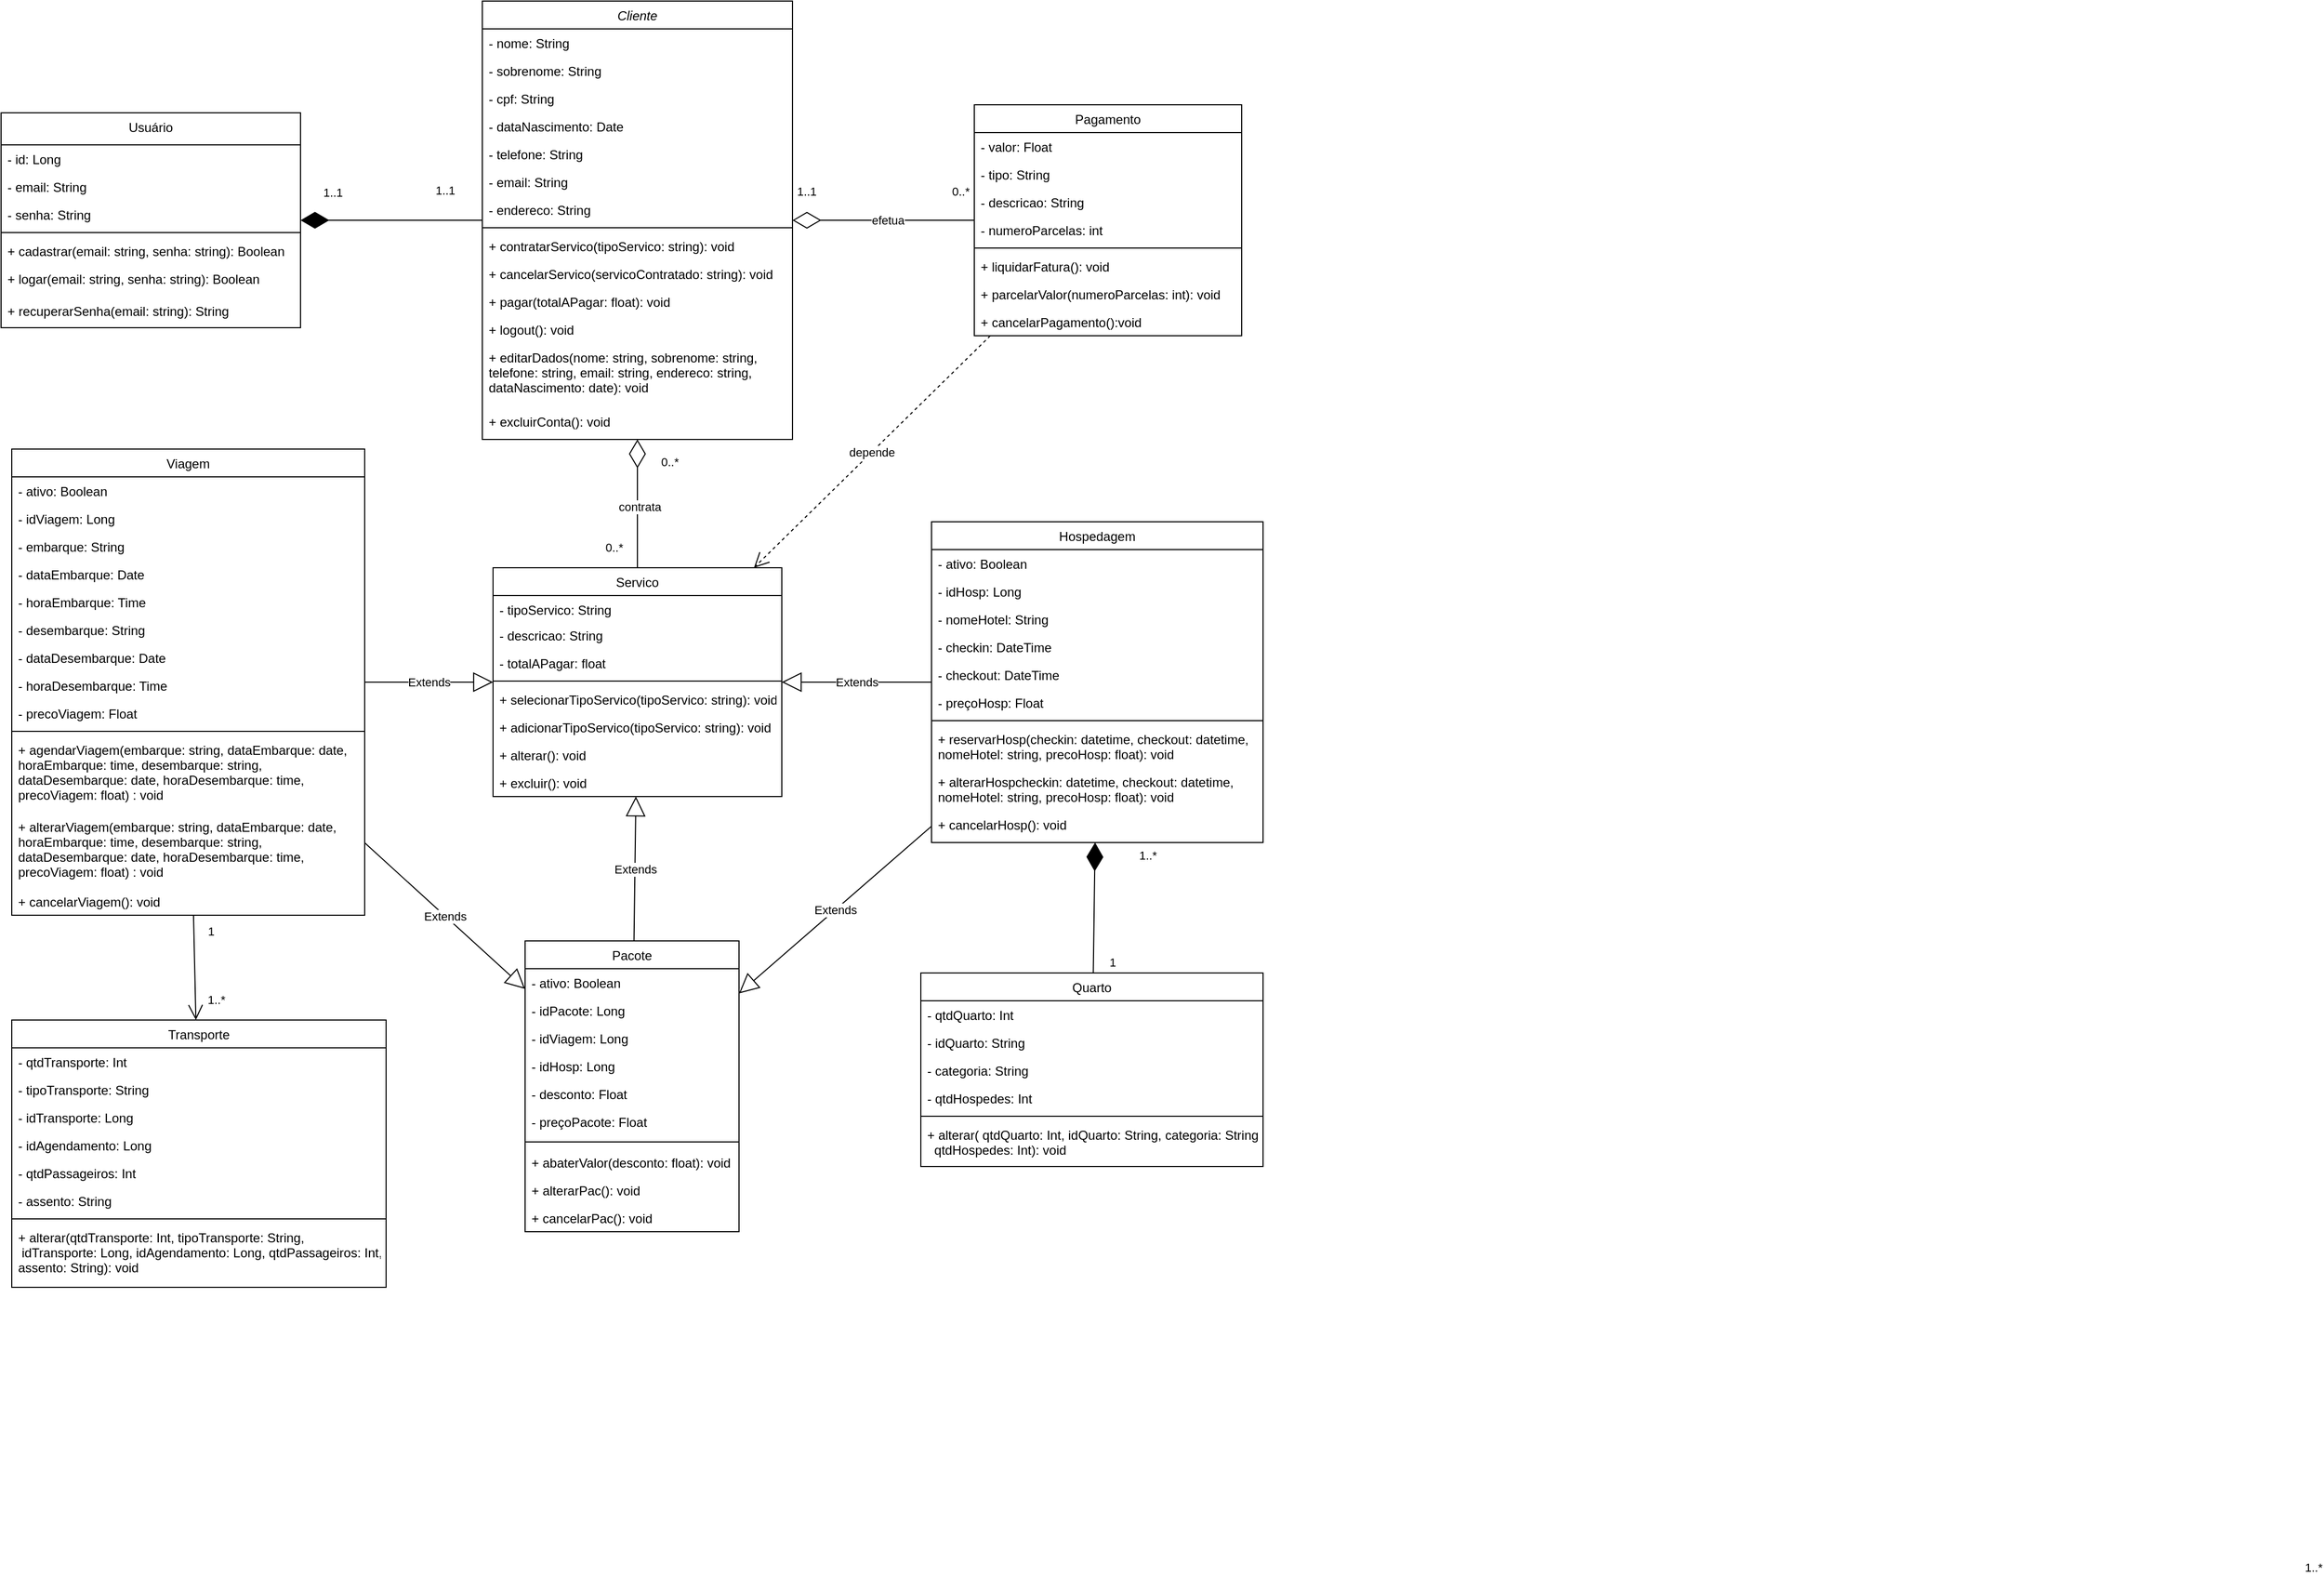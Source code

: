 <mxfile version="22.0.4" type="device">
  <diagram id="C5RBs43oDa-KdzZeNtuy" name="Page-1">
    <mxGraphModel dx="2018" dy="419" grid="1" gridSize="10" guides="1" tooltips="1" connect="1" arrows="1" fold="1" page="1" pageScale="1" pageWidth="827" pageHeight="1169" math="0" shadow="0">
      <root>
        <mxCell id="WIyWlLk6GJQsqaUBKTNV-0" />
        <mxCell id="WIyWlLk6GJQsqaUBKTNV-1" parent="WIyWlLk6GJQsqaUBKTNV-0" />
        <mxCell id="zkfFHV4jXpPFQw0GAbJ--0" value="Cliente" style="swimlane;fontStyle=2;align=center;verticalAlign=top;childLayout=stackLayout;horizontal=1;startSize=26;horizontalStack=0;resizeParent=1;resizeLast=0;collapsible=1;marginBottom=0;rounded=0;shadow=0;strokeWidth=1;" parent="WIyWlLk6GJQsqaUBKTNV-1" vertex="1">
          <mxGeometry x="230" width="290" height="410" as="geometry">
            <mxRectangle x="230" y="140" width="160" height="26" as="alternateBounds" />
          </mxGeometry>
        </mxCell>
        <mxCell id="zkfFHV4jXpPFQw0GAbJ--1" value="- nome: String" style="text;align=left;verticalAlign=top;spacingLeft=4;spacingRight=4;overflow=hidden;rotatable=0;points=[[0,0.5],[1,0.5]];portConstraint=eastwest;" parent="zkfFHV4jXpPFQw0GAbJ--0" vertex="1">
          <mxGeometry y="26" width="290" height="26" as="geometry" />
        </mxCell>
        <mxCell id="zkfFHV4jXpPFQw0GAbJ--2" value="- sobrenome: String" style="text;align=left;verticalAlign=top;spacingLeft=4;spacingRight=4;overflow=hidden;rotatable=0;points=[[0,0.5],[1,0.5]];portConstraint=eastwest;rounded=0;shadow=0;html=0;" parent="zkfFHV4jXpPFQw0GAbJ--0" vertex="1">
          <mxGeometry y="52" width="290" height="26" as="geometry" />
        </mxCell>
        <mxCell id="zkfFHV4jXpPFQw0GAbJ--3" value="- cpf: String" style="text;align=left;verticalAlign=top;spacingLeft=4;spacingRight=4;overflow=hidden;rotatable=0;points=[[0,0.5],[1,0.5]];portConstraint=eastwest;rounded=0;shadow=0;html=0;" parent="zkfFHV4jXpPFQw0GAbJ--0" vertex="1">
          <mxGeometry y="78" width="290" height="26" as="geometry" />
        </mxCell>
        <mxCell id="99ZuYRoI98Q0jpsCqc-K-23" value="- dataNascimento: Date" style="text;align=left;verticalAlign=top;spacingLeft=4;spacingRight=4;overflow=hidden;rotatable=0;points=[[0,0.5],[1,0.5]];portConstraint=eastwest;rounded=0;shadow=0;html=0;" parent="zkfFHV4jXpPFQw0GAbJ--0" vertex="1">
          <mxGeometry y="104" width="290" height="26" as="geometry" />
        </mxCell>
        <mxCell id="99ZuYRoI98Q0jpsCqc-K-24" value="- telefone: String" style="text;align=left;verticalAlign=top;spacingLeft=4;spacingRight=4;overflow=hidden;rotatable=0;points=[[0,0.5],[1,0.5]];portConstraint=eastwest;rounded=0;shadow=0;html=0;" parent="zkfFHV4jXpPFQw0GAbJ--0" vertex="1">
          <mxGeometry y="130" width="290" height="26" as="geometry" />
        </mxCell>
        <mxCell id="99ZuYRoI98Q0jpsCqc-K-25" value="- email: String" style="text;align=left;verticalAlign=top;spacingLeft=4;spacingRight=4;overflow=hidden;rotatable=0;points=[[0,0.5],[1,0.5]];portConstraint=eastwest;rounded=0;shadow=0;html=0;" parent="zkfFHV4jXpPFQw0GAbJ--0" vertex="1">
          <mxGeometry y="156" width="290" height="26" as="geometry" />
        </mxCell>
        <mxCell id="99ZuYRoI98Q0jpsCqc-K-26" value="- endereco: String" style="text;align=left;verticalAlign=top;spacingLeft=4;spacingRight=4;overflow=hidden;rotatable=0;points=[[0,0.5],[1,0.5]];portConstraint=eastwest;rounded=0;shadow=0;html=0;" parent="zkfFHV4jXpPFQw0GAbJ--0" vertex="1">
          <mxGeometry y="182" width="290" height="26" as="geometry" />
        </mxCell>
        <mxCell id="zkfFHV4jXpPFQw0GAbJ--4" value="" style="line;html=1;strokeWidth=1;align=left;verticalAlign=middle;spacingTop=-1;spacingLeft=3;spacingRight=3;rotatable=0;labelPosition=right;points=[];portConstraint=eastwest;" parent="zkfFHV4jXpPFQw0GAbJ--0" vertex="1">
          <mxGeometry y="208" width="290" height="8" as="geometry" />
        </mxCell>
        <mxCell id="99ZuYRoI98Q0jpsCqc-K-28" value="+ contratarServico(tipoServico: string): void" style="text;align=left;verticalAlign=top;spacingLeft=4;spacingRight=4;overflow=hidden;rotatable=0;points=[[0,0.5],[1,0.5]];portConstraint=eastwest;" parent="zkfFHV4jXpPFQw0GAbJ--0" vertex="1">
          <mxGeometry y="216" width="290" height="26" as="geometry" />
        </mxCell>
        <mxCell id="99ZuYRoI98Q0jpsCqc-K-86" value="+ cancelarServico(servicoContratado: string): void" style="text;align=left;verticalAlign=top;spacingLeft=4;spacingRight=4;overflow=hidden;rotatable=0;points=[[0,0.5],[1,0.5]];portConstraint=eastwest;" parent="zkfFHV4jXpPFQw0GAbJ--0" vertex="1">
          <mxGeometry y="242" width="290" height="26" as="geometry" />
        </mxCell>
        <mxCell id="99ZuYRoI98Q0jpsCqc-K-29" value="+ pagar(totalAPagar: float): void" style="text;align=left;verticalAlign=top;spacingLeft=4;spacingRight=4;overflow=hidden;rotatable=0;points=[[0,0.5],[1,0.5]];portConstraint=eastwest;" parent="zkfFHV4jXpPFQw0GAbJ--0" vertex="1">
          <mxGeometry y="268" width="290" height="26" as="geometry" />
        </mxCell>
        <mxCell id="99ZuYRoI98Q0jpsCqc-K-94" value="+ logout(): void" style="text;align=left;verticalAlign=top;spacingLeft=4;spacingRight=4;overflow=hidden;rotatable=0;points=[[0,0.5],[1,0.5]];portConstraint=eastwest;" parent="zkfFHV4jXpPFQw0GAbJ--0" vertex="1">
          <mxGeometry y="294" width="290" height="26" as="geometry" />
        </mxCell>
        <mxCell id="99ZuYRoI98Q0jpsCqc-K-118" value="+ editarDados(nome: string, sobrenome: string,&#xa;telefone: string, email: string, endereco: string, &#xa;dataNascimento: date): void" style="text;align=left;verticalAlign=top;spacingLeft=4;spacingRight=4;overflow=hidden;rotatable=0;points=[[0,0.5],[1,0.5]];portConstraint=eastwest;" parent="zkfFHV4jXpPFQw0GAbJ--0" vertex="1">
          <mxGeometry y="320" width="290" height="60" as="geometry" />
        </mxCell>
        <mxCell id="99ZuYRoI98Q0jpsCqc-K-95" value="+ excluirConta(): void" style="text;align=left;verticalAlign=top;spacingLeft=4;spacingRight=4;overflow=hidden;rotatable=0;points=[[0,0.5],[1,0.5]];portConstraint=eastwest;" parent="zkfFHV4jXpPFQw0GAbJ--0" vertex="1">
          <mxGeometry y="380" width="290" height="26" as="geometry" />
        </mxCell>
        <mxCell id="zkfFHV4jXpPFQw0GAbJ--6" value="Usuário" style="swimlane;fontStyle=0;align=center;verticalAlign=top;childLayout=stackLayout;horizontal=1;startSize=30;horizontalStack=0;resizeParent=1;resizeLast=0;collapsible=1;marginBottom=0;rounded=0;shadow=0;strokeWidth=1;" parent="WIyWlLk6GJQsqaUBKTNV-1" vertex="1">
          <mxGeometry x="-220" y="104.5" width="280" height="201" as="geometry">
            <mxRectangle x="330" y="20" width="160" height="26" as="alternateBounds" />
          </mxGeometry>
        </mxCell>
        <mxCell id="99ZuYRoI98Q0jpsCqc-K-103" value="- id: Long" style="text;align=left;verticalAlign=top;spacingLeft=4;spacingRight=4;overflow=hidden;rotatable=0;points=[[0,0.5],[1,0.5]];portConstraint=eastwest;" parent="zkfFHV4jXpPFQw0GAbJ--6" vertex="1">
          <mxGeometry y="30" width="280" height="26" as="geometry" />
        </mxCell>
        <mxCell id="99ZuYRoI98Q0jpsCqc-K-18" value="- email: String" style="text;align=left;verticalAlign=top;spacingLeft=4;spacingRight=4;overflow=hidden;rotatable=0;points=[[0,0.5],[1,0.5]];portConstraint=eastwest;" parent="zkfFHV4jXpPFQw0GAbJ--6" vertex="1">
          <mxGeometry y="56" width="280" height="26" as="geometry" />
        </mxCell>
        <mxCell id="99ZuYRoI98Q0jpsCqc-K-19" value="- senha: String" style="text;align=left;verticalAlign=top;spacingLeft=4;spacingRight=4;overflow=hidden;rotatable=0;points=[[0,0.5],[1,0.5]];portConstraint=eastwest;" parent="zkfFHV4jXpPFQw0GAbJ--6" vertex="1">
          <mxGeometry y="82" width="280" height="26" as="geometry" />
        </mxCell>
        <mxCell id="zkfFHV4jXpPFQw0GAbJ--9" value="" style="line;html=1;strokeWidth=1;align=left;verticalAlign=middle;spacingTop=-1;spacingLeft=3;spacingRight=3;rotatable=0;labelPosition=right;points=[];portConstraint=eastwest;" parent="zkfFHV4jXpPFQw0GAbJ--6" vertex="1">
          <mxGeometry y="108" width="280" height="8" as="geometry" />
        </mxCell>
        <mxCell id="zkfFHV4jXpPFQw0GAbJ--11" value="+ cadastrar(email: string, senha: string): Boolean" style="text;align=left;verticalAlign=top;spacingLeft=4;spacingRight=4;overflow=hidden;rotatable=0;points=[[0,0.5],[1,0.5]];portConstraint=eastwest;" parent="zkfFHV4jXpPFQw0GAbJ--6" vertex="1">
          <mxGeometry y="116" width="280" height="26" as="geometry" />
        </mxCell>
        <mxCell id="99ZuYRoI98Q0jpsCqc-K-20" value="+ logar(email: string, senha: string): Boolean" style="text;align=left;verticalAlign=top;spacingLeft=4;spacingRight=4;overflow=hidden;rotatable=0;points=[[0,0.5],[1,0.5]];portConstraint=eastwest;" parent="zkfFHV4jXpPFQw0GAbJ--6" vertex="1">
          <mxGeometry y="142" width="280" height="30" as="geometry" />
        </mxCell>
        <mxCell id="99ZuYRoI98Q0jpsCqc-K-117" value="+ recuperarSenha(email: string): String" style="text;align=left;verticalAlign=top;spacingLeft=4;spacingRight=4;overflow=hidden;rotatable=0;points=[[0,0.5],[1,0.5]];portConstraint=eastwest;" parent="zkfFHV4jXpPFQw0GAbJ--6" vertex="1">
          <mxGeometry y="172" width="280" height="22" as="geometry" />
        </mxCell>
        <mxCell id="zkfFHV4jXpPFQw0GAbJ--17" value="Servico" style="swimlane;fontStyle=0;align=center;verticalAlign=top;childLayout=stackLayout;horizontal=1;startSize=26;horizontalStack=0;resizeParent=1;resizeLast=0;collapsible=1;marginBottom=0;rounded=0;shadow=0;strokeWidth=1;" parent="WIyWlLk6GJQsqaUBKTNV-1" vertex="1">
          <mxGeometry x="240" y="530" width="270" height="214" as="geometry">
            <mxRectangle x="550" y="140" width="160" height="26" as="alternateBounds" />
          </mxGeometry>
        </mxCell>
        <mxCell id="zkfFHV4jXpPFQw0GAbJ--18" value="- tipoServico: String" style="text;align=left;verticalAlign=top;spacingLeft=4;spacingRight=4;overflow=hidden;rotatable=0;points=[[0,0.5],[1,0.5]];portConstraint=eastwest;" parent="zkfFHV4jXpPFQw0GAbJ--17" vertex="1">
          <mxGeometry y="26" width="270" height="24" as="geometry" />
        </mxCell>
        <mxCell id="zkfFHV4jXpPFQw0GAbJ--19" value="- descricao: String" style="text;align=left;verticalAlign=top;spacingLeft=4;spacingRight=4;overflow=hidden;rotatable=0;points=[[0,0.5],[1,0.5]];portConstraint=eastwest;rounded=0;shadow=0;html=0;" parent="zkfFHV4jXpPFQw0GAbJ--17" vertex="1">
          <mxGeometry y="50" width="270" height="26" as="geometry" />
        </mxCell>
        <mxCell id="zkfFHV4jXpPFQw0GAbJ--20" value="- totalAPagar: float" style="text;align=left;verticalAlign=top;spacingLeft=4;spacingRight=4;overflow=hidden;rotatable=0;points=[[0,0.5],[1,0.5]];portConstraint=eastwest;rounded=0;shadow=0;html=0;" parent="zkfFHV4jXpPFQw0GAbJ--17" vertex="1">
          <mxGeometry y="76" width="270" height="26" as="geometry" />
        </mxCell>
        <mxCell id="zkfFHV4jXpPFQw0GAbJ--23" value="" style="line;html=1;strokeWidth=1;align=left;verticalAlign=middle;spacingTop=-1;spacingLeft=3;spacingRight=3;rotatable=0;labelPosition=right;points=[];portConstraint=eastwest;" parent="zkfFHV4jXpPFQw0GAbJ--17" vertex="1">
          <mxGeometry y="102" width="270" height="8" as="geometry" />
        </mxCell>
        <mxCell id="zkfFHV4jXpPFQw0GAbJ--24" value="+ selecionarTipoServico(tipoServico: string): void" style="text;align=left;verticalAlign=top;spacingLeft=4;spacingRight=4;overflow=hidden;rotatable=0;points=[[0,0.5],[1,0.5]];portConstraint=eastwest;" parent="zkfFHV4jXpPFQw0GAbJ--17" vertex="1">
          <mxGeometry y="110" width="270" height="26" as="geometry" />
        </mxCell>
        <mxCell id="99ZuYRoI98Q0jpsCqc-K-105" value="+ adicionarTipoServico(tipoServico: string): void" style="text;align=left;verticalAlign=top;spacingLeft=4;spacingRight=4;overflow=hidden;rotatable=0;points=[[0,0.5],[1,0.5]];portConstraint=eastwest;" parent="zkfFHV4jXpPFQw0GAbJ--17" vertex="1">
          <mxGeometry y="136" width="270" height="26" as="geometry" />
        </mxCell>
        <mxCell id="99ZuYRoI98Q0jpsCqc-K-104" value="+ alterar(): void" style="text;align=left;verticalAlign=top;spacingLeft=4;spacingRight=4;overflow=hidden;rotatable=0;points=[[0,0.5],[1,0.5]];portConstraint=eastwest;" parent="zkfFHV4jXpPFQw0GAbJ--17" vertex="1">
          <mxGeometry y="162" width="270" height="26" as="geometry" />
        </mxCell>
        <mxCell id="99ZuYRoI98Q0jpsCqc-K-111" value="+ excluir(): void" style="text;align=left;verticalAlign=top;spacingLeft=4;spacingRight=4;overflow=hidden;rotatable=0;points=[[0,0.5],[1,0.5]];portConstraint=eastwest;" parent="zkfFHV4jXpPFQw0GAbJ--17" vertex="1">
          <mxGeometry y="188" width="270" height="26" as="geometry" />
        </mxCell>
        <mxCell id="99ZuYRoI98Q0jpsCqc-K-0" value="Viagem" style="swimlane;fontStyle=0;align=center;verticalAlign=top;childLayout=stackLayout;horizontal=1;startSize=26;horizontalStack=0;resizeParent=1;resizeLast=0;collapsible=1;marginBottom=0;rounded=0;shadow=0;strokeWidth=1;" parent="WIyWlLk6GJQsqaUBKTNV-1" vertex="1">
          <mxGeometry x="-210" y="419" width="330" height="436" as="geometry">
            <mxRectangle x="340" y="380" width="170" height="26" as="alternateBounds" />
          </mxGeometry>
        </mxCell>
        <mxCell id="99ZuYRoI98Q0jpsCqc-K-97" value="- ativo: Boolean" style="text;align=left;verticalAlign=top;spacingLeft=4;spacingRight=4;overflow=hidden;rotatable=0;points=[[0,0.5],[1,0.5]];portConstraint=eastwest;" parent="99ZuYRoI98Q0jpsCqc-K-0" vertex="1">
          <mxGeometry y="26" width="330" height="26" as="geometry" />
        </mxCell>
        <mxCell id="99ZuYRoI98Q0jpsCqc-K-1" value="- idViagem: Long" style="text;align=left;verticalAlign=top;spacingLeft=4;spacingRight=4;overflow=hidden;rotatable=0;points=[[0,0.5],[1,0.5]];portConstraint=eastwest;" parent="99ZuYRoI98Q0jpsCqc-K-0" vertex="1">
          <mxGeometry y="52" width="330" height="26" as="geometry" />
        </mxCell>
        <mxCell id="99ZuYRoI98Q0jpsCqc-K-30" value="- embarque: String" style="text;align=left;verticalAlign=top;spacingLeft=4;spacingRight=4;overflow=hidden;rotatable=0;points=[[0,0.5],[1,0.5]];portConstraint=eastwest;" parent="99ZuYRoI98Q0jpsCqc-K-0" vertex="1">
          <mxGeometry y="78" width="330" height="26" as="geometry" />
        </mxCell>
        <mxCell id="99ZuYRoI98Q0jpsCqc-K-32" value="- dataEmbarque: Date" style="text;align=left;verticalAlign=top;spacingLeft=4;spacingRight=4;overflow=hidden;rotatable=0;points=[[0,0.5],[1,0.5]];portConstraint=eastwest;" parent="99ZuYRoI98Q0jpsCqc-K-0" vertex="1">
          <mxGeometry y="104" width="330" height="26" as="geometry" />
        </mxCell>
        <mxCell id="99ZuYRoI98Q0jpsCqc-K-87" value="- horaEmbarque: Time" style="text;align=left;verticalAlign=top;spacingLeft=4;spacingRight=4;overflow=hidden;rotatable=0;points=[[0,0.5],[1,0.5]];portConstraint=eastwest;" parent="99ZuYRoI98Q0jpsCqc-K-0" vertex="1">
          <mxGeometry y="130" width="330" height="26" as="geometry" />
        </mxCell>
        <mxCell id="99ZuYRoI98Q0jpsCqc-K-31" value="- desembarque: String" style="text;align=left;verticalAlign=top;spacingLeft=4;spacingRight=4;overflow=hidden;rotatable=0;points=[[0,0.5],[1,0.5]];portConstraint=eastwest;" parent="99ZuYRoI98Q0jpsCqc-K-0" vertex="1">
          <mxGeometry y="156" width="330" height="26" as="geometry" />
        </mxCell>
        <mxCell id="99ZuYRoI98Q0jpsCqc-K-88" value="- dataDesembarque: Date" style="text;align=left;verticalAlign=top;spacingLeft=4;spacingRight=4;overflow=hidden;rotatable=0;points=[[0,0.5],[1,0.5]];portConstraint=eastwest;" parent="99ZuYRoI98Q0jpsCqc-K-0" vertex="1">
          <mxGeometry y="182" width="330" height="26" as="geometry" />
        </mxCell>
        <mxCell id="99ZuYRoI98Q0jpsCqc-K-89" value="- horaDesembarque: Time" style="text;align=left;verticalAlign=top;spacingLeft=4;spacingRight=4;overflow=hidden;rotatable=0;points=[[0,0.5],[1,0.5]];portConstraint=eastwest;" parent="99ZuYRoI98Q0jpsCqc-K-0" vertex="1">
          <mxGeometry y="208" width="330" height="26" as="geometry" />
        </mxCell>
        <mxCell id="99ZuYRoI98Q0jpsCqc-K-68" value="- precoViagem: Float" style="text;align=left;verticalAlign=top;spacingLeft=4;spacingRight=4;overflow=hidden;rotatable=0;points=[[0,0.5],[1,0.5]];portConstraint=eastwest;" parent="99ZuYRoI98Q0jpsCqc-K-0" vertex="1">
          <mxGeometry y="234" width="330" height="26" as="geometry" />
        </mxCell>
        <mxCell id="99ZuYRoI98Q0jpsCqc-K-2" value="" style="line;html=1;strokeWidth=1;align=left;verticalAlign=middle;spacingTop=-1;spacingLeft=3;spacingRight=3;rotatable=0;labelPosition=right;points=[];portConstraint=eastwest;" parent="99ZuYRoI98Q0jpsCqc-K-0" vertex="1">
          <mxGeometry y="260" width="330" height="8" as="geometry" />
        </mxCell>
        <mxCell id="99ZuYRoI98Q0jpsCqc-K-66" value="+ agendarViagem(embarque: string, dataEmbarque: date,&#xa;horaEmbarque: time, desembarque: string,&#xa;dataDesembarque: date, horaDesembarque: time, &#xa;precoViagem: float) : void" style="text;align=left;verticalAlign=top;spacingLeft=4;spacingRight=4;overflow=hidden;rotatable=0;points=[[0,0.5],[1,0.5]];portConstraint=eastwest;" parent="99ZuYRoI98Q0jpsCqc-K-0" vertex="1">
          <mxGeometry y="268" width="330" height="72" as="geometry" />
        </mxCell>
        <mxCell id="99ZuYRoI98Q0jpsCqc-K-106" value="+ alterarViagem(embarque: string, dataEmbarque: date,&#xa;horaEmbarque: time, desembarque: string,&#xa;dataDesembarque: date, horaDesembarque: time,&#xa;precoViagem: float) : void" style="text;align=left;verticalAlign=top;spacingLeft=4;spacingRight=4;overflow=hidden;rotatable=0;points=[[0,0.5],[1,0.5]];portConstraint=eastwest;" parent="99ZuYRoI98Q0jpsCqc-K-0" vertex="1">
          <mxGeometry y="340" width="330" height="70" as="geometry" />
        </mxCell>
        <mxCell id="99ZuYRoI98Q0jpsCqc-K-112" value="+ cancelarViagem(): void" style="text;align=left;verticalAlign=top;spacingLeft=4;spacingRight=4;overflow=hidden;rotatable=0;points=[[0,0.5],[1,0.5]];portConstraint=eastwest;" parent="99ZuYRoI98Q0jpsCqc-K-0" vertex="1">
          <mxGeometry y="410" width="330" height="26" as="geometry" />
        </mxCell>
        <mxCell id="99ZuYRoI98Q0jpsCqc-K-6" value="Pagamento" style="swimlane;fontStyle=0;align=center;verticalAlign=top;childLayout=stackLayout;horizontal=1;startSize=26;horizontalStack=0;resizeParent=1;resizeLast=0;collapsible=1;marginBottom=0;rounded=0;shadow=0;strokeWidth=1;" parent="WIyWlLk6GJQsqaUBKTNV-1" vertex="1">
          <mxGeometry x="690" y="97" width="250" height="216" as="geometry">
            <mxRectangle x="130" y="380" width="160" height="26" as="alternateBounds" />
          </mxGeometry>
        </mxCell>
        <mxCell id="99ZuYRoI98Q0jpsCqc-K-185" value="- valor: Float" style="text;align=left;verticalAlign=top;spacingLeft=4;spacingRight=4;overflow=hidden;rotatable=0;points=[[0,0.5],[1,0.5]];portConstraint=eastwest;" parent="99ZuYRoI98Q0jpsCqc-K-6" vertex="1">
          <mxGeometry y="26" width="250" height="26" as="geometry" />
        </mxCell>
        <mxCell id="99ZuYRoI98Q0jpsCqc-K-7" value="- tipo: String" style="text;align=left;verticalAlign=top;spacingLeft=4;spacingRight=4;overflow=hidden;rotatable=0;points=[[0,0.5],[1,0.5]];portConstraint=eastwest;" parent="99ZuYRoI98Q0jpsCqc-K-6" vertex="1">
          <mxGeometry y="52" width="250" height="26" as="geometry" />
        </mxCell>
        <mxCell id="99ZuYRoI98Q0jpsCqc-K-8" value="- descricao: String" style="text;align=left;verticalAlign=top;spacingLeft=4;spacingRight=4;overflow=hidden;rotatable=0;points=[[0,0.5],[1,0.5]];portConstraint=eastwest;rounded=0;shadow=0;html=0;" parent="99ZuYRoI98Q0jpsCqc-K-6" vertex="1">
          <mxGeometry y="78" width="250" height="26" as="geometry" />
        </mxCell>
        <mxCell id="wEfS4CowcbTl1EGBzyZl-0" value="- numeroParcelas: int" style="text;align=left;verticalAlign=top;spacingLeft=4;spacingRight=4;overflow=hidden;rotatable=0;points=[[0,0.5],[1,0.5]];portConstraint=eastwest;rounded=0;shadow=0;html=0;" vertex="1" parent="99ZuYRoI98Q0jpsCqc-K-6">
          <mxGeometry y="104" width="250" height="26" as="geometry" />
        </mxCell>
        <mxCell id="99ZuYRoI98Q0jpsCqc-K-9" value="" style="line;html=1;strokeWidth=1;align=left;verticalAlign=middle;spacingTop=-1;spacingLeft=3;spacingRight=3;rotatable=0;labelPosition=right;points=[];portConstraint=eastwest;" parent="99ZuYRoI98Q0jpsCqc-K-6" vertex="1">
          <mxGeometry y="130" width="250" height="8" as="geometry" />
        </mxCell>
        <mxCell id="99ZuYRoI98Q0jpsCqc-K-110" value="+ liquidarFatura(): void" style="text;align=left;verticalAlign=top;spacingLeft=4;spacingRight=4;overflow=hidden;rotatable=0;points=[[0,0.5],[1,0.5]];portConstraint=eastwest;" parent="99ZuYRoI98Q0jpsCqc-K-6" vertex="1">
          <mxGeometry y="138" width="250" height="26" as="geometry" />
        </mxCell>
        <mxCell id="99ZuYRoI98Q0jpsCqc-K-93" value="+ parcelarValor(numeroParcelas: int): void" style="text;align=left;verticalAlign=top;spacingLeft=4;spacingRight=4;overflow=hidden;rotatable=0;points=[[0,0.5],[1,0.5]];portConstraint=eastwest;" parent="99ZuYRoI98Q0jpsCqc-K-6" vertex="1">
          <mxGeometry y="164" width="250" height="26" as="geometry" />
        </mxCell>
        <mxCell id="99ZuYRoI98Q0jpsCqc-K-109" value="+ cancelarPagamento():void" style="text;align=left;verticalAlign=top;spacingLeft=4;spacingRight=4;overflow=hidden;rotatable=0;points=[[0,0.5],[1,0.5]];portConstraint=eastwest;" parent="99ZuYRoI98Q0jpsCqc-K-6" vertex="1">
          <mxGeometry y="190" width="250" height="26" as="geometry" />
        </mxCell>
        <mxCell id="99ZuYRoI98Q0jpsCqc-K-37" value="Hospedagem" style="swimlane;fontStyle=0;align=center;verticalAlign=top;childLayout=stackLayout;horizontal=1;startSize=26;horizontalStack=0;resizeParent=1;resizeLast=0;collapsible=1;marginBottom=0;rounded=0;shadow=0;strokeWidth=1;" parent="WIyWlLk6GJQsqaUBKTNV-1" vertex="1">
          <mxGeometry x="650" y="487" width="310" height="300" as="geometry">
            <mxRectangle x="340" y="380" width="170" height="26" as="alternateBounds" />
          </mxGeometry>
        </mxCell>
        <mxCell id="99ZuYRoI98Q0jpsCqc-K-99" value="- ativo: Boolean" style="text;align=left;verticalAlign=top;spacingLeft=4;spacingRight=4;overflow=hidden;rotatable=0;points=[[0,0.5],[1,0.5]];portConstraint=eastwest;" parent="99ZuYRoI98Q0jpsCqc-K-37" vertex="1">
          <mxGeometry y="26" width="310" height="26" as="geometry" />
        </mxCell>
        <mxCell id="99ZuYRoI98Q0jpsCqc-K-101" value="- idHosp: Long" style="text;align=left;verticalAlign=top;spacingLeft=4;spacingRight=4;overflow=hidden;rotatable=0;points=[[0,0.5],[1,0.5]];portConstraint=eastwest;" parent="99ZuYRoI98Q0jpsCqc-K-37" vertex="1">
          <mxGeometry y="52" width="310" height="26" as="geometry" />
        </mxCell>
        <mxCell id="99ZuYRoI98Q0jpsCqc-K-38" value="- nomeHotel: String" style="text;align=left;verticalAlign=top;spacingLeft=4;spacingRight=4;overflow=hidden;rotatable=0;points=[[0,0.5],[1,0.5]];portConstraint=eastwest;" parent="99ZuYRoI98Q0jpsCqc-K-37" vertex="1">
          <mxGeometry y="78" width="310" height="26" as="geometry" />
        </mxCell>
        <mxCell id="99ZuYRoI98Q0jpsCqc-K-42" value="- checkin: DateTime" style="text;align=left;verticalAlign=top;spacingLeft=4;spacingRight=4;overflow=hidden;rotatable=0;points=[[0,0.5],[1,0.5]];portConstraint=eastwest;" parent="99ZuYRoI98Q0jpsCqc-K-37" vertex="1">
          <mxGeometry y="104" width="310" height="26" as="geometry" />
        </mxCell>
        <mxCell id="99ZuYRoI98Q0jpsCqc-K-43" value="- checkout: DateTime" style="text;align=left;verticalAlign=top;spacingLeft=4;spacingRight=4;overflow=hidden;rotatable=0;points=[[0,0.5],[1,0.5]];portConstraint=eastwest;" parent="99ZuYRoI98Q0jpsCqc-K-37" vertex="1">
          <mxGeometry y="130" width="310" height="26" as="geometry" />
        </mxCell>
        <mxCell id="99ZuYRoI98Q0jpsCqc-K-69" value="- preçoHosp: Float" style="text;align=left;verticalAlign=top;spacingLeft=4;spacingRight=4;overflow=hidden;rotatable=0;points=[[0,0.5],[1,0.5]];portConstraint=eastwest;" parent="99ZuYRoI98Q0jpsCqc-K-37" vertex="1">
          <mxGeometry y="156" width="310" height="26" as="geometry" />
        </mxCell>
        <mxCell id="99ZuYRoI98Q0jpsCqc-K-45" value="" style="line;html=1;strokeWidth=1;align=left;verticalAlign=middle;spacingTop=-1;spacingLeft=3;spacingRight=3;rotatable=0;labelPosition=right;points=[];portConstraint=eastwest;" parent="99ZuYRoI98Q0jpsCqc-K-37" vertex="1">
          <mxGeometry y="182" width="310" height="8" as="geometry" />
        </mxCell>
        <mxCell id="99ZuYRoI98Q0jpsCqc-K-67" value="+ reservarHosp(checkin: datetime, checkout: datetime,&#xa;nomeHotel: string, precoHosp: float): void" style="text;align=left;verticalAlign=top;spacingLeft=4;spacingRight=4;overflow=hidden;rotatable=0;points=[[0,0.5],[1,0.5]];portConstraint=eastwest;" parent="99ZuYRoI98Q0jpsCqc-K-37" vertex="1">
          <mxGeometry y="190" width="310" height="40" as="geometry" />
        </mxCell>
        <mxCell id="99ZuYRoI98Q0jpsCqc-K-108" value="+ alterarHospcheckin: datetime, checkout: datetime,&#xa;nomeHotel: string, precoHosp: float): void" style="text;align=left;verticalAlign=top;spacingLeft=4;spacingRight=4;overflow=hidden;rotatable=0;points=[[0,0.5],[1,0.5]];portConstraint=eastwest;" parent="99ZuYRoI98Q0jpsCqc-K-37" vertex="1">
          <mxGeometry y="230" width="310" height="40" as="geometry" />
        </mxCell>
        <mxCell id="99ZuYRoI98Q0jpsCqc-K-113" value="+ cancelarHosp(): void" style="text;align=left;verticalAlign=top;spacingLeft=4;spacingRight=4;overflow=hidden;rotatable=0;points=[[0,0.5],[1,0.5]];portConstraint=eastwest;" parent="99ZuYRoI98Q0jpsCqc-K-37" vertex="1">
          <mxGeometry y="270" width="310" height="28" as="geometry" />
        </mxCell>
        <mxCell id="zkfFHV4jXpPFQw0GAbJ--13" value="Pacote" style="swimlane;fontStyle=0;align=center;verticalAlign=top;childLayout=stackLayout;horizontal=1;startSize=26;horizontalStack=0;resizeParent=1;resizeLast=0;collapsible=1;marginBottom=0;rounded=0;shadow=0;strokeWidth=1;" parent="WIyWlLk6GJQsqaUBKTNV-1" vertex="1">
          <mxGeometry x="270" y="879" width="200" height="272" as="geometry">
            <mxRectangle x="340" y="380" width="170" height="26" as="alternateBounds" />
          </mxGeometry>
        </mxCell>
        <mxCell id="99ZuYRoI98Q0jpsCqc-K-98" value="- ativo: Boolean" style="text;align=left;verticalAlign=top;spacingLeft=4;spacingRight=4;overflow=hidden;rotatable=0;points=[[0,0.5],[1,0.5]];portConstraint=eastwest;" parent="zkfFHV4jXpPFQw0GAbJ--13" vertex="1">
          <mxGeometry y="26" width="200" height="26" as="geometry" />
        </mxCell>
        <mxCell id="99ZuYRoI98Q0jpsCqc-K-100" value="- idPacote: Long" style="text;align=left;verticalAlign=top;spacingLeft=4;spacingRight=4;overflow=hidden;rotatable=0;points=[[0,0.5],[1,0.5]];portConstraint=eastwest;" parent="zkfFHV4jXpPFQw0GAbJ--13" vertex="1">
          <mxGeometry y="52" width="200" height="26" as="geometry" />
        </mxCell>
        <mxCell id="wEfS4CowcbTl1EGBzyZl-1" value="- idViagem: Long" style="text;align=left;verticalAlign=top;spacingLeft=4;spacingRight=4;overflow=hidden;rotatable=0;points=[[0,0.5],[1,0.5]];portConstraint=eastwest;" vertex="1" parent="zkfFHV4jXpPFQw0GAbJ--13">
          <mxGeometry y="78" width="200" height="26" as="geometry" />
        </mxCell>
        <mxCell id="wEfS4CowcbTl1EGBzyZl-2" value="- idHosp: Long" style="text;align=left;verticalAlign=top;spacingLeft=4;spacingRight=4;overflow=hidden;rotatable=0;points=[[0,0.5],[1,0.5]];portConstraint=eastwest;" vertex="1" parent="zkfFHV4jXpPFQw0GAbJ--13">
          <mxGeometry y="104" width="200" height="26" as="geometry" />
        </mxCell>
        <mxCell id="wEfS4CowcbTl1EGBzyZl-3" value="- desconto: Float" style="text;align=left;verticalAlign=top;spacingLeft=4;spacingRight=4;overflow=hidden;rotatable=0;points=[[0,0.5],[1,0.5]];portConstraint=eastwest;" vertex="1" parent="zkfFHV4jXpPFQw0GAbJ--13">
          <mxGeometry y="130" width="200" height="26" as="geometry" />
        </mxCell>
        <mxCell id="99ZuYRoI98Q0jpsCqc-K-186" value="- preçoPacote: Float" style="text;align=left;verticalAlign=top;spacingLeft=4;spacingRight=4;overflow=hidden;rotatable=0;points=[[0,0.5],[1,0.5]];portConstraint=eastwest;" parent="zkfFHV4jXpPFQw0GAbJ--13" vertex="1">
          <mxGeometry y="156" width="200" height="26" as="geometry" />
        </mxCell>
        <mxCell id="zkfFHV4jXpPFQw0GAbJ--15" value="" style="line;html=1;strokeWidth=1;align=left;verticalAlign=middle;spacingTop=-1;spacingLeft=3;spacingRight=3;rotatable=0;labelPosition=right;points=[];portConstraint=eastwest;" parent="zkfFHV4jXpPFQw0GAbJ--13" vertex="1">
          <mxGeometry y="182" width="200" height="12" as="geometry" />
        </mxCell>
        <mxCell id="99ZuYRoI98Q0jpsCqc-K-71" value="+ abaterValor(desconto: float): void" style="text;align=left;verticalAlign=top;spacingLeft=4;spacingRight=4;overflow=hidden;rotatable=0;points=[[0,0.5],[1,0.5]];portConstraint=eastwest;" parent="zkfFHV4jXpPFQw0GAbJ--13" vertex="1">
          <mxGeometry y="194" width="200" height="26" as="geometry" />
        </mxCell>
        <mxCell id="99ZuYRoI98Q0jpsCqc-K-107" value="+ alterarPac(): void" style="text;align=left;verticalAlign=top;spacingLeft=4;spacingRight=4;overflow=hidden;rotatable=0;points=[[0,0.5],[1,0.5]];portConstraint=eastwest;" parent="zkfFHV4jXpPFQw0GAbJ--13" vertex="1">
          <mxGeometry y="220" width="200" height="26" as="geometry" />
        </mxCell>
        <mxCell id="99ZuYRoI98Q0jpsCqc-K-114" value="+ cancelarPac(): void" style="text;align=left;verticalAlign=top;spacingLeft=4;spacingRight=4;overflow=hidden;rotatable=0;points=[[0,0.5],[1,0.5]];portConstraint=eastwest;" parent="zkfFHV4jXpPFQw0GAbJ--13" vertex="1">
          <mxGeometry y="246" width="200" height="26" as="geometry" />
        </mxCell>
        <mxCell id="99ZuYRoI98Q0jpsCqc-K-56" value="Transporte" style="swimlane;fontStyle=0;align=center;verticalAlign=top;childLayout=stackLayout;horizontal=1;startSize=26;horizontalStack=0;resizeParent=1;resizeLast=0;collapsible=1;marginBottom=0;rounded=0;shadow=0;strokeWidth=1;" parent="WIyWlLk6GJQsqaUBKTNV-1" vertex="1">
          <mxGeometry x="-210" y="953" width="350" height="250" as="geometry">
            <mxRectangle x="550" y="140" width="160" height="26" as="alternateBounds" />
          </mxGeometry>
        </mxCell>
        <mxCell id="99ZuYRoI98Q0jpsCqc-K-127" value="- qtdTransporte: Int" style="text;align=left;verticalAlign=top;spacingLeft=4;spacingRight=4;overflow=hidden;rotatable=0;points=[[0,0.5],[1,0.5]];portConstraint=eastwest;rounded=0;shadow=0;html=0;" parent="99ZuYRoI98Q0jpsCqc-K-56" vertex="1">
          <mxGeometry y="26" width="350" height="26" as="geometry" />
        </mxCell>
        <mxCell id="99ZuYRoI98Q0jpsCqc-K-59" value="- tipoTransporte: String" style="text;align=left;verticalAlign=top;spacingLeft=4;spacingRight=4;overflow=hidden;rotatable=0;points=[[0,0.5],[1,0.5]];portConstraint=eastwest;rounded=0;shadow=0;html=0;" parent="99ZuYRoI98Q0jpsCqc-K-56" vertex="1">
          <mxGeometry y="52" width="350" height="26" as="geometry" />
        </mxCell>
        <mxCell id="99ZuYRoI98Q0jpsCqc-K-102" value="- idTransporte: Long" style="text;align=left;verticalAlign=top;spacingLeft=4;spacingRight=4;overflow=hidden;rotatable=0;points=[[0,0.5],[1,0.5]];portConstraint=eastwest;" parent="99ZuYRoI98Q0jpsCqc-K-56" vertex="1">
          <mxGeometry y="78" width="350" height="26" as="geometry" />
        </mxCell>
        <mxCell id="99ZuYRoI98Q0jpsCqc-K-73" value="- idAgendamento: Long" style="text;align=left;verticalAlign=top;spacingLeft=4;spacingRight=4;overflow=hidden;rotatable=0;points=[[0,0.5],[1,0.5]];portConstraint=eastwest;rounded=0;shadow=0;html=0;" parent="99ZuYRoI98Q0jpsCqc-K-56" vertex="1">
          <mxGeometry y="104" width="350" height="26" as="geometry" />
        </mxCell>
        <mxCell id="99ZuYRoI98Q0jpsCqc-K-76" value="- qtdPassageiros: Int" style="text;align=left;verticalAlign=top;spacingLeft=4;spacingRight=4;overflow=hidden;rotatable=0;points=[[0,0.5],[1,0.5]];portConstraint=eastwest;" parent="99ZuYRoI98Q0jpsCqc-K-56" vertex="1">
          <mxGeometry y="130" width="350" height="26" as="geometry" />
        </mxCell>
        <mxCell id="99ZuYRoI98Q0jpsCqc-K-62" value="- assento: String" style="text;align=left;verticalAlign=top;spacingLeft=4;spacingRight=4;overflow=hidden;rotatable=0;points=[[0,0.5],[1,0.5]];portConstraint=eastwest;rounded=0;shadow=0;html=0;" parent="99ZuYRoI98Q0jpsCqc-K-56" vertex="1">
          <mxGeometry y="156" width="350" height="26" as="geometry" />
        </mxCell>
        <mxCell id="99ZuYRoI98Q0jpsCqc-K-60" value="" style="line;html=1;strokeWidth=1;align=left;verticalAlign=middle;spacingTop=-1;spacingLeft=3;spacingRight=3;rotatable=0;labelPosition=right;points=[];portConstraint=eastwest;" parent="99ZuYRoI98Q0jpsCqc-K-56" vertex="1">
          <mxGeometry y="182" width="350" height="8" as="geometry" />
        </mxCell>
        <mxCell id="99ZuYRoI98Q0jpsCqc-K-116" value="+ alterar(qtdTransporte: Int, tipoTransporte: String,&#xa; idTransporte: Long, idAgendamento: Long, qtdPassageiros: Int, &#xa;assento: String): void" style="text;align=left;verticalAlign=top;spacingLeft=4;spacingRight=4;overflow=hidden;rotatable=0;points=[[0,0.5],[1,0.5]];portConstraint=eastwest;" parent="99ZuYRoI98Q0jpsCqc-K-56" vertex="1">
          <mxGeometry y="190" width="350" height="60" as="geometry" />
        </mxCell>
        <mxCell id="99ZuYRoI98Q0jpsCqc-K-77" value="Quarto" style="swimlane;fontStyle=0;align=center;verticalAlign=top;childLayout=stackLayout;horizontal=1;startSize=26;horizontalStack=0;resizeParent=1;resizeLast=0;collapsible=1;marginBottom=0;rounded=0;shadow=0;strokeWidth=1;" parent="WIyWlLk6GJQsqaUBKTNV-1" vertex="1">
          <mxGeometry x="640" y="909" width="320" height="181" as="geometry">
            <mxRectangle x="550" y="140" width="160" height="26" as="alternateBounds" />
          </mxGeometry>
        </mxCell>
        <mxCell id="99ZuYRoI98Q0jpsCqc-K-85" value="- qtdQuarto: Int" style="text;align=left;verticalAlign=top;spacingLeft=4;spacingRight=4;overflow=hidden;rotatable=0;points=[[0,0.5],[1,0.5]];portConstraint=eastwest;rounded=0;shadow=0;html=0;" parent="99ZuYRoI98Q0jpsCqc-K-77" vertex="1">
          <mxGeometry y="26" width="320" height="26" as="geometry" />
        </mxCell>
        <mxCell id="99ZuYRoI98Q0jpsCqc-K-78" value="- idQuarto: String" style="text;align=left;verticalAlign=top;spacingLeft=4;spacingRight=4;overflow=hidden;rotatable=0;points=[[0,0.5],[1,0.5]];portConstraint=eastwest;rounded=0;shadow=0;html=0;" parent="99ZuYRoI98Q0jpsCqc-K-77" vertex="1">
          <mxGeometry y="52" width="320" height="26" as="geometry" />
        </mxCell>
        <mxCell id="99ZuYRoI98Q0jpsCqc-K-83" value="- categoria: String" style="text;align=left;verticalAlign=top;spacingLeft=4;spacingRight=4;overflow=hidden;rotatable=0;points=[[0,0.5],[1,0.5]];portConstraint=eastwest;" parent="99ZuYRoI98Q0jpsCqc-K-77" vertex="1">
          <mxGeometry y="78" width="320" height="26" as="geometry" />
        </mxCell>
        <mxCell id="99ZuYRoI98Q0jpsCqc-K-84" value="- qtdHospedes: Int" style="text;align=left;verticalAlign=top;spacingLeft=4;spacingRight=4;overflow=hidden;rotatable=0;points=[[0,0.5],[1,0.5]];portConstraint=eastwest;" parent="99ZuYRoI98Q0jpsCqc-K-77" vertex="1">
          <mxGeometry y="104" width="320" height="26" as="geometry" />
        </mxCell>
        <mxCell id="99ZuYRoI98Q0jpsCqc-K-82" value="" style="line;html=1;strokeWidth=1;align=left;verticalAlign=middle;spacingTop=-1;spacingLeft=3;spacingRight=3;rotatable=0;labelPosition=right;points=[];portConstraint=eastwest;" parent="99ZuYRoI98Q0jpsCqc-K-77" vertex="1">
          <mxGeometry y="130" width="320" height="8" as="geometry" />
        </mxCell>
        <mxCell id="99ZuYRoI98Q0jpsCqc-K-115" value="+ alterar( qtdQuarto: Int, idQuarto: String, categoria: String,&#xa;  qtdHospedes: Int): void" style="text;align=left;verticalAlign=top;spacingLeft=4;spacingRight=4;overflow=hidden;rotatable=0;points=[[0,0.5],[1,0.5]];portConstraint=eastwest;" parent="99ZuYRoI98Q0jpsCqc-K-77" vertex="1">
          <mxGeometry y="138" width="320" height="42" as="geometry" />
        </mxCell>
        <mxCell id="4jnbcuZebmpZNHdUts2_-27" value="depende" style="endArrow=open;endSize=12;dashed=1;html=1;rounded=0;" parent="WIyWlLk6GJQsqaUBKTNV-1" source="99ZuYRoI98Q0jpsCqc-K-6" target="zkfFHV4jXpPFQw0GAbJ--17" edge="1">
          <mxGeometry width="160" relative="1" as="geometry">
            <mxPoint x="240" y="410" as="sourcePoint" />
            <mxPoint x="400" y="410" as="targetPoint" />
          </mxGeometry>
        </mxCell>
        <mxCell id="4jnbcuZebmpZNHdUts2_-33" value="" style="endArrow=diamondThin;endFill=0;endSize=24;html=1;rounded=0;" parent="WIyWlLk6GJQsqaUBKTNV-1" source="zkfFHV4jXpPFQw0GAbJ--17" target="zkfFHV4jXpPFQw0GAbJ--0" edge="1">
          <mxGeometry width="160" relative="1" as="geometry">
            <mxPoint x="240" y="410" as="sourcePoint" />
            <mxPoint x="400" y="410" as="targetPoint" />
          </mxGeometry>
        </mxCell>
        <mxCell id="4jnbcuZebmpZNHdUts2_-35" value="contrata" style="edgeLabel;html=1;align=center;verticalAlign=middle;resizable=0;points=[];" parent="4jnbcuZebmpZNHdUts2_-33" vertex="1" connectable="0">
          <mxGeometry x="-0.052" y="-2" relative="1" as="geometry">
            <mxPoint as="offset" />
          </mxGeometry>
        </mxCell>
        <mxCell id="4jnbcuZebmpZNHdUts2_-52" value="0..*" style="edgeLabel;html=1;align=center;verticalAlign=middle;resizable=0;points=[];" parent="4jnbcuZebmpZNHdUts2_-33" vertex="1" connectable="0">
          <mxGeometry x="0.295" y="-2" relative="1" as="geometry">
            <mxPoint x="28" y="-22" as="offset" />
          </mxGeometry>
        </mxCell>
        <mxCell id="4jnbcuZebmpZNHdUts2_-53" value="0..*" style="edgeLabel;html=1;align=center;verticalAlign=middle;resizable=0;points=[];" parent="4jnbcuZebmpZNHdUts2_-33" vertex="1" connectable="0">
          <mxGeometry x="0.295" y="-2" relative="1" as="geometry">
            <mxPoint x="-24" y="58" as="offset" />
          </mxGeometry>
        </mxCell>
        <mxCell id="4jnbcuZebmpZNHdUts2_-34" value="" style="endArrow=diamondThin;endFill=0;endSize=24;html=1;rounded=0;" parent="WIyWlLk6GJQsqaUBKTNV-1" source="99ZuYRoI98Q0jpsCqc-K-6" target="zkfFHV4jXpPFQw0GAbJ--0" edge="1">
          <mxGeometry width="160" relative="1" as="geometry">
            <mxPoint x="240" y="410" as="sourcePoint" />
            <mxPoint x="400" y="410" as="targetPoint" />
          </mxGeometry>
        </mxCell>
        <mxCell id="4jnbcuZebmpZNHdUts2_-36" value="efetua" style="edgeLabel;html=1;align=center;verticalAlign=middle;resizable=0;points=[];" parent="4jnbcuZebmpZNHdUts2_-34" vertex="1" connectable="0">
          <mxGeometry x="-0.045" relative="1" as="geometry">
            <mxPoint as="offset" />
          </mxGeometry>
        </mxCell>
        <mxCell id="4jnbcuZebmpZNHdUts2_-56" value="1..1" style="edgeLabel;html=1;align=center;verticalAlign=middle;resizable=0;points=[];" parent="4jnbcuZebmpZNHdUts2_-34" vertex="1" connectable="0">
          <mxGeometry x="0.488" relative="1" as="geometry">
            <mxPoint x="-31" y="-27" as="offset" />
          </mxGeometry>
        </mxCell>
        <mxCell id="4jnbcuZebmpZNHdUts2_-57" value="0..*" style="edgeLabel;html=1;align=center;verticalAlign=middle;resizable=0;points=[];" parent="4jnbcuZebmpZNHdUts2_-34" vertex="1" connectable="0">
          <mxGeometry x="-0.506" y="1" relative="1" as="geometry">
            <mxPoint x="29" y="-28" as="offset" />
          </mxGeometry>
        </mxCell>
        <mxCell id="4jnbcuZebmpZNHdUts2_-37" value="" style="endArrow=diamondThin;endFill=1;endSize=24;html=1;rounded=0;" parent="WIyWlLk6GJQsqaUBKTNV-1" source="zkfFHV4jXpPFQw0GAbJ--0" target="zkfFHV4jXpPFQw0GAbJ--6" edge="1">
          <mxGeometry width="160" relative="1" as="geometry">
            <mxPoint x="240" y="410" as="sourcePoint" />
            <mxPoint x="400" y="410" as="targetPoint" />
          </mxGeometry>
        </mxCell>
        <mxCell id="4jnbcuZebmpZNHdUts2_-54" value="1..1" style="edgeLabel;html=1;align=center;verticalAlign=middle;resizable=0;points=[];" parent="4jnbcuZebmpZNHdUts2_-37" vertex="1" connectable="0">
          <mxGeometry x="-0.037" relative="1" as="geometry">
            <mxPoint x="47" y="-28" as="offset" />
          </mxGeometry>
        </mxCell>
        <mxCell id="4jnbcuZebmpZNHdUts2_-55" value="1..1" style="edgeLabel;html=1;align=center;verticalAlign=middle;resizable=0;points=[];" parent="4jnbcuZebmpZNHdUts2_-37" vertex="1" connectable="0">
          <mxGeometry x="0.303" y="2" relative="1" as="geometry">
            <mxPoint x="-29" y="-28" as="offset" />
          </mxGeometry>
        </mxCell>
        <mxCell id="4jnbcuZebmpZNHdUts2_-38" value="" style="endArrow=diamondThin;endFill=1;endSize=24;html=1;rounded=0;" parent="WIyWlLk6GJQsqaUBKTNV-1" source="99ZuYRoI98Q0jpsCqc-K-77" target="99ZuYRoI98Q0jpsCqc-K-37" edge="1">
          <mxGeometry width="160" relative="1" as="geometry">
            <mxPoint x="240" y="840" as="sourcePoint" />
            <mxPoint x="400" y="840" as="targetPoint" />
          </mxGeometry>
        </mxCell>
        <mxCell id="4jnbcuZebmpZNHdUts2_-49" value="1..*" style="edgeLabel;html=1;align=center;verticalAlign=middle;resizable=0;points=[];" parent="4jnbcuZebmpZNHdUts2_-38" vertex="1" connectable="0">
          <mxGeometry x="-0.329" y="-2" relative="1" as="geometry">
            <mxPoint x="1138" y="597" as="offset" />
          </mxGeometry>
        </mxCell>
        <mxCell id="4jnbcuZebmpZNHdUts2_-50" value="1" style="edgeLabel;html=1;align=center;verticalAlign=middle;resizable=0;points=[];" parent="4jnbcuZebmpZNHdUts2_-38" vertex="1" connectable="0">
          <mxGeometry x="-0.164" y="-2" relative="1" as="geometry">
            <mxPoint x="15" y="41" as="offset" />
          </mxGeometry>
        </mxCell>
        <mxCell id="4jnbcuZebmpZNHdUts2_-51" value="1..*" style="edgeLabel;html=1;align=center;verticalAlign=middle;resizable=0;points=[];" parent="4jnbcuZebmpZNHdUts2_-38" vertex="1" connectable="0">
          <mxGeometry x="-0.019" relative="1" as="geometry">
            <mxPoint x="50" y="-50" as="offset" />
          </mxGeometry>
        </mxCell>
        <mxCell id="4jnbcuZebmpZNHdUts2_-39" value="Extends" style="endArrow=block;endSize=16;endFill=0;html=1;rounded=0;" parent="WIyWlLk6GJQsqaUBKTNV-1" source="zkfFHV4jXpPFQw0GAbJ--13" target="zkfFHV4jXpPFQw0GAbJ--17" edge="1">
          <mxGeometry width="160" relative="1" as="geometry">
            <mxPoint x="240" y="840" as="sourcePoint" />
            <mxPoint x="400" y="840" as="targetPoint" />
          </mxGeometry>
        </mxCell>
        <mxCell id="4jnbcuZebmpZNHdUts2_-40" value="Extends" style="endArrow=block;endSize=16;endFill=0;html=1;rounded=0;" parent="WIyWlLk6GJQsqaUBKTNV-1" source="99ZuYRoI98Q0jpsCqc-K-0" target="zkfFHV4jXpPFQw0GAbJ--17" edge="1">
          <mxGeometry width="160" relative="1" as="geometry">
            <mxPoint x="240" y="690" as="sourcePoint" />
            <mxPoint x="400" y="690" as="targetPoint" />
          </mxGeometry>
        </mxCell>
        <mxCell id="4jnbcuZebmpZNHdUts2_-41" value="Extends" style="endArrow=block;endSize=16;endFill=0;html=1;rounded=0;" parent="WIyWlLk6GJQsqaUBKTNV-1" source="99ZuYRoI98Q0jpsCqc-K-37" target="zkfFHV4jXpPFQw0GAbJ--17" edge="1">
          <mxGeometry width="160" relative="1" as="geometry">
            <mxPoint x="240" y="690" as="sourcePoint" />
            <mxPoint x="400" y="690" as="targetPoint" />
          </mxGeometry>
        </mxCell>
        <mxCell id="4jnbcuZebmpZNHdUts2_-44" value="" style="endArrow=open;endFill=1;endSize=12;html=1;rounded=0;" parent="WIyWlLk6GJQsqaUBKTNV-1" source="99ZuYRoI98Q0jpsCqc-K-0" target="99ZuYRoI98Q0jpsCqc-K-56" edge="1">
          <mxGeometry width="160" relative="1" as="geometry">
            <mxPoint x="240" y="690" as="sourcePoint" />
            <mxPoint x="400" y="690" as="targetPoint" />
          </mxGeometry>
        </mxCell>
        <mxCell id="4jnbcuZebmpZNHdUts2_-45" value="1" style="edgeLabel;html=1;align=center;verticalAlign=middle;resizable=0;points=[];" parent="4jnbcuZebmpZNHdUts2_-44" vertex="1" connectable="0">
          <mxGeometry x="0.036" relative="1" as="geometry">
            <mxPoint x="15" y="-36" as="offset" />
          </mxGeometry>
        </mxCell>
        <mxCell id="4jnbcuZebmpZNHdUts2_-46" value="1..*" style="edgeLabel;html=1;align=center;verticalAlign=middle;resizable=0;points=[];" parent="4jnbcuZebmpZNHdUts2_-44" vertex="1" connectable="0">
          <mxGeometry x="0.062" relative="1" as="geometry">
            <mxPoint x="20" y="27" as="offset" />
          </mxGeometry>
        </mxCell>
        <mxCell id="4jnbcuZebmpZNHdUts2_-47" value="Extends" style="endArrow=block;endSize=16;endFill=0;html=1;rounded=0;" parent="WIyWlLk6GJQsqaUBKTNV-1" source="99ZuYRoI98Q0jpsCqc-K-0" target="zkfFHV4jXpPFQw0GAbJ--13" edge="1">
          <mxGeometry width="160" relative="1" as="geometry">
            <mxPoint x="240" y="840" as="sourcePoint" />
            <mxPoint x="400" y="840" as="targetPoint" />
          </mxGeometry>
        </mxCell>
        <mxCell id="4jnbcuZebmpZNHdUts2_-48" value="Extends" style="endArrow=block;endSize=16;endFill=0;html=1;rounded=0;" parent="WIyWlLk6GJQsqaUBKTNV-1" source="99ZuYRoI98Q0jpsCqc-K-37" target="zkfFHV4jXpPFQw0GAbJ--13" edge="1">
          <mxGeometry width="160" relative="1" as="geometry">
            <mxPoint x="240" y="690" as="sourcePoint" />
            <mxPoint x="400" y="690" as="targetPoint" />
          </mxGeometry>
        </mxCell>
      </root>
    </mxGraphModel>
  </diagram>
</mxfile>
